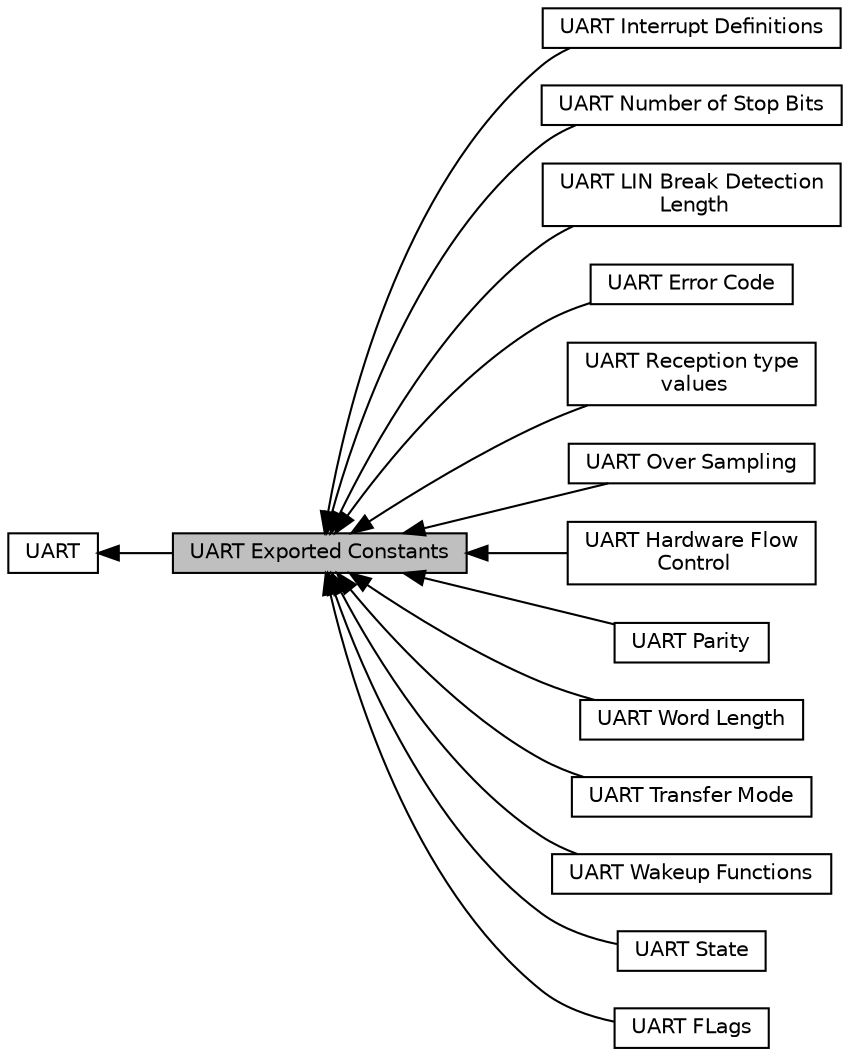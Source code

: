digraph "UART Exported Constants"
{
  edge [fontname="Helvetica",fontsize="10",labelfontname="Helvetica",labelfontsize="10"];
  node [fontname="Helvetica",fontsize="10",shape=box];
  rankdir=LR;
  Node14 [label="UART Interrupt Definitions",height=0.2,width=0.4,color="black", fillcolor="white", style="filled",URL="$group___u_a_r_t___interrupt__definition.html",tooltip=" "];
  Node5 [label="UART Number of Stop Bits",height=0.2,width=0.4,color="black", fillcolor="white", style="filled",URL="$group___u_a_r_t___stop___bits.html",tooltip=" "];
  Node11 [label="UART LIN Break Detection\l Length",height=0.2,width=0.4,color="black", fillcolor="white", style="filled",URL="$group___u_a_r_t___l_i_n___break___detection___length.html",tooltip=" "];
  Node3 [label="UART Error Code",height=0.2,width=0.4,color="black", fillcolor="white", style="filled",URL="$group___u_a_r_t___error___code.html",tooltip=" "];
  Node15 [label="UART Reception type\l values",height=0.2,width=0.4,color="black", fillcolor="white", style="filled",URL="$group___u_a_r_t___r_e_c_e_p_t_i_o_n___t_y_p_e___values.html",tooltip=" "];
  Node10 [label="UART Over Sampling",height=0.2,width=0.4,color="black", fillcolor="white", style="filled",URL="$group___u_a_r_t___over___sampling.html",tooltip=" "];
  Node7 [label="UART Hardware Flow\l Control",height=0.2,width=0.4,color="black", fillcolor="white", style="filled",URL="$group___u_a_r_t___hardware___flow___control.html",tooltip=" "];
  Node6 [label="UART Parity",height=0.2,width=0.4,color="black", fillcolor="white", style="filled",URL="$group___u_a_r_t___parity.html",tooltip=" "];
  Node4 [label="UART Word Length",height=0.2,width=0.4,color="black", fillcolor="white", style="filled",URL="$group___u_a_r_t___word___length.html",tooltip=" "];
  Node8 [label="UART Transfer Mode",height=0.2,width=0.4,color="black", fillcolor="white", style="filled",URL="$group___u_a_r_t___mode.html",tooltip=" "];
  Node12 [label="UART Wakeup Functions",height=0.2,width=0.4,color="black", fillcolor="white", style="filled",URL="$group___u_a_r_t___wake_up__functions.html",tooltip=" "];
  Node9 [label="UART State",height=0.2,width=0.4,color="black", fillcolor="white", style="filled",URL="$group___u_a_r_t___state.html",tooltip=" "];
  Node13 [label="UART FLags",height=0.2,width=0.4,color="black", fillcolor="white", style="filled",URL="$group___u_a_r_t___flags.html",tooltip=" "];
  Node2 [label="UART",height=0.2,width=0.4,color="black", fillcolor="white", style="filled",URL="$group___u_a_r_t.html",tooltip="HAL UART module driver."];
  Node1 [label="UART Exported Constants",height=0.2,width=0.4,color="black", fillcolor="grey75", style="filled", fontcolor="black",tooltip=" "];
  Node2->Node1 [shape=plaintext, dir="back", style="solid"];
  Node1->Node3 [shape=plaintext, dir="back", style="solid"];
  Node1->Node4 [shape=plaintext, dir="back", style="solid"];
  Node1->Node5 [shape=plaintext, dir="back", style="solid"];
  Node1->Node6 [shape=plaintext, dir="back", style="solid"];
  Node1->Node7 [shape=plaintext, dir="back", style="solid"];
  Node1->Node8 [shape=plaintext, dir="back", style="solid"];
  Node1->Node9 [shape=plaintext, dir="back", style="solid"];
  Node1->Node10 [shape=plaintext, dir="back", style="solid"];
  Node1->Node11 [shape=plaintext, dir="back", style="solid"];
  Node1->Node12 [shape=plaintext, dir="back", style="solid"];
  Node1->Node13 [shape=plaintext, dir="back", style="solid"];
  Node1->Node14 [shape=plaintext, dir="back", style="solid"];
  Node1->Node15 [shape=plaintext, dir="back", style="solid"];
}
